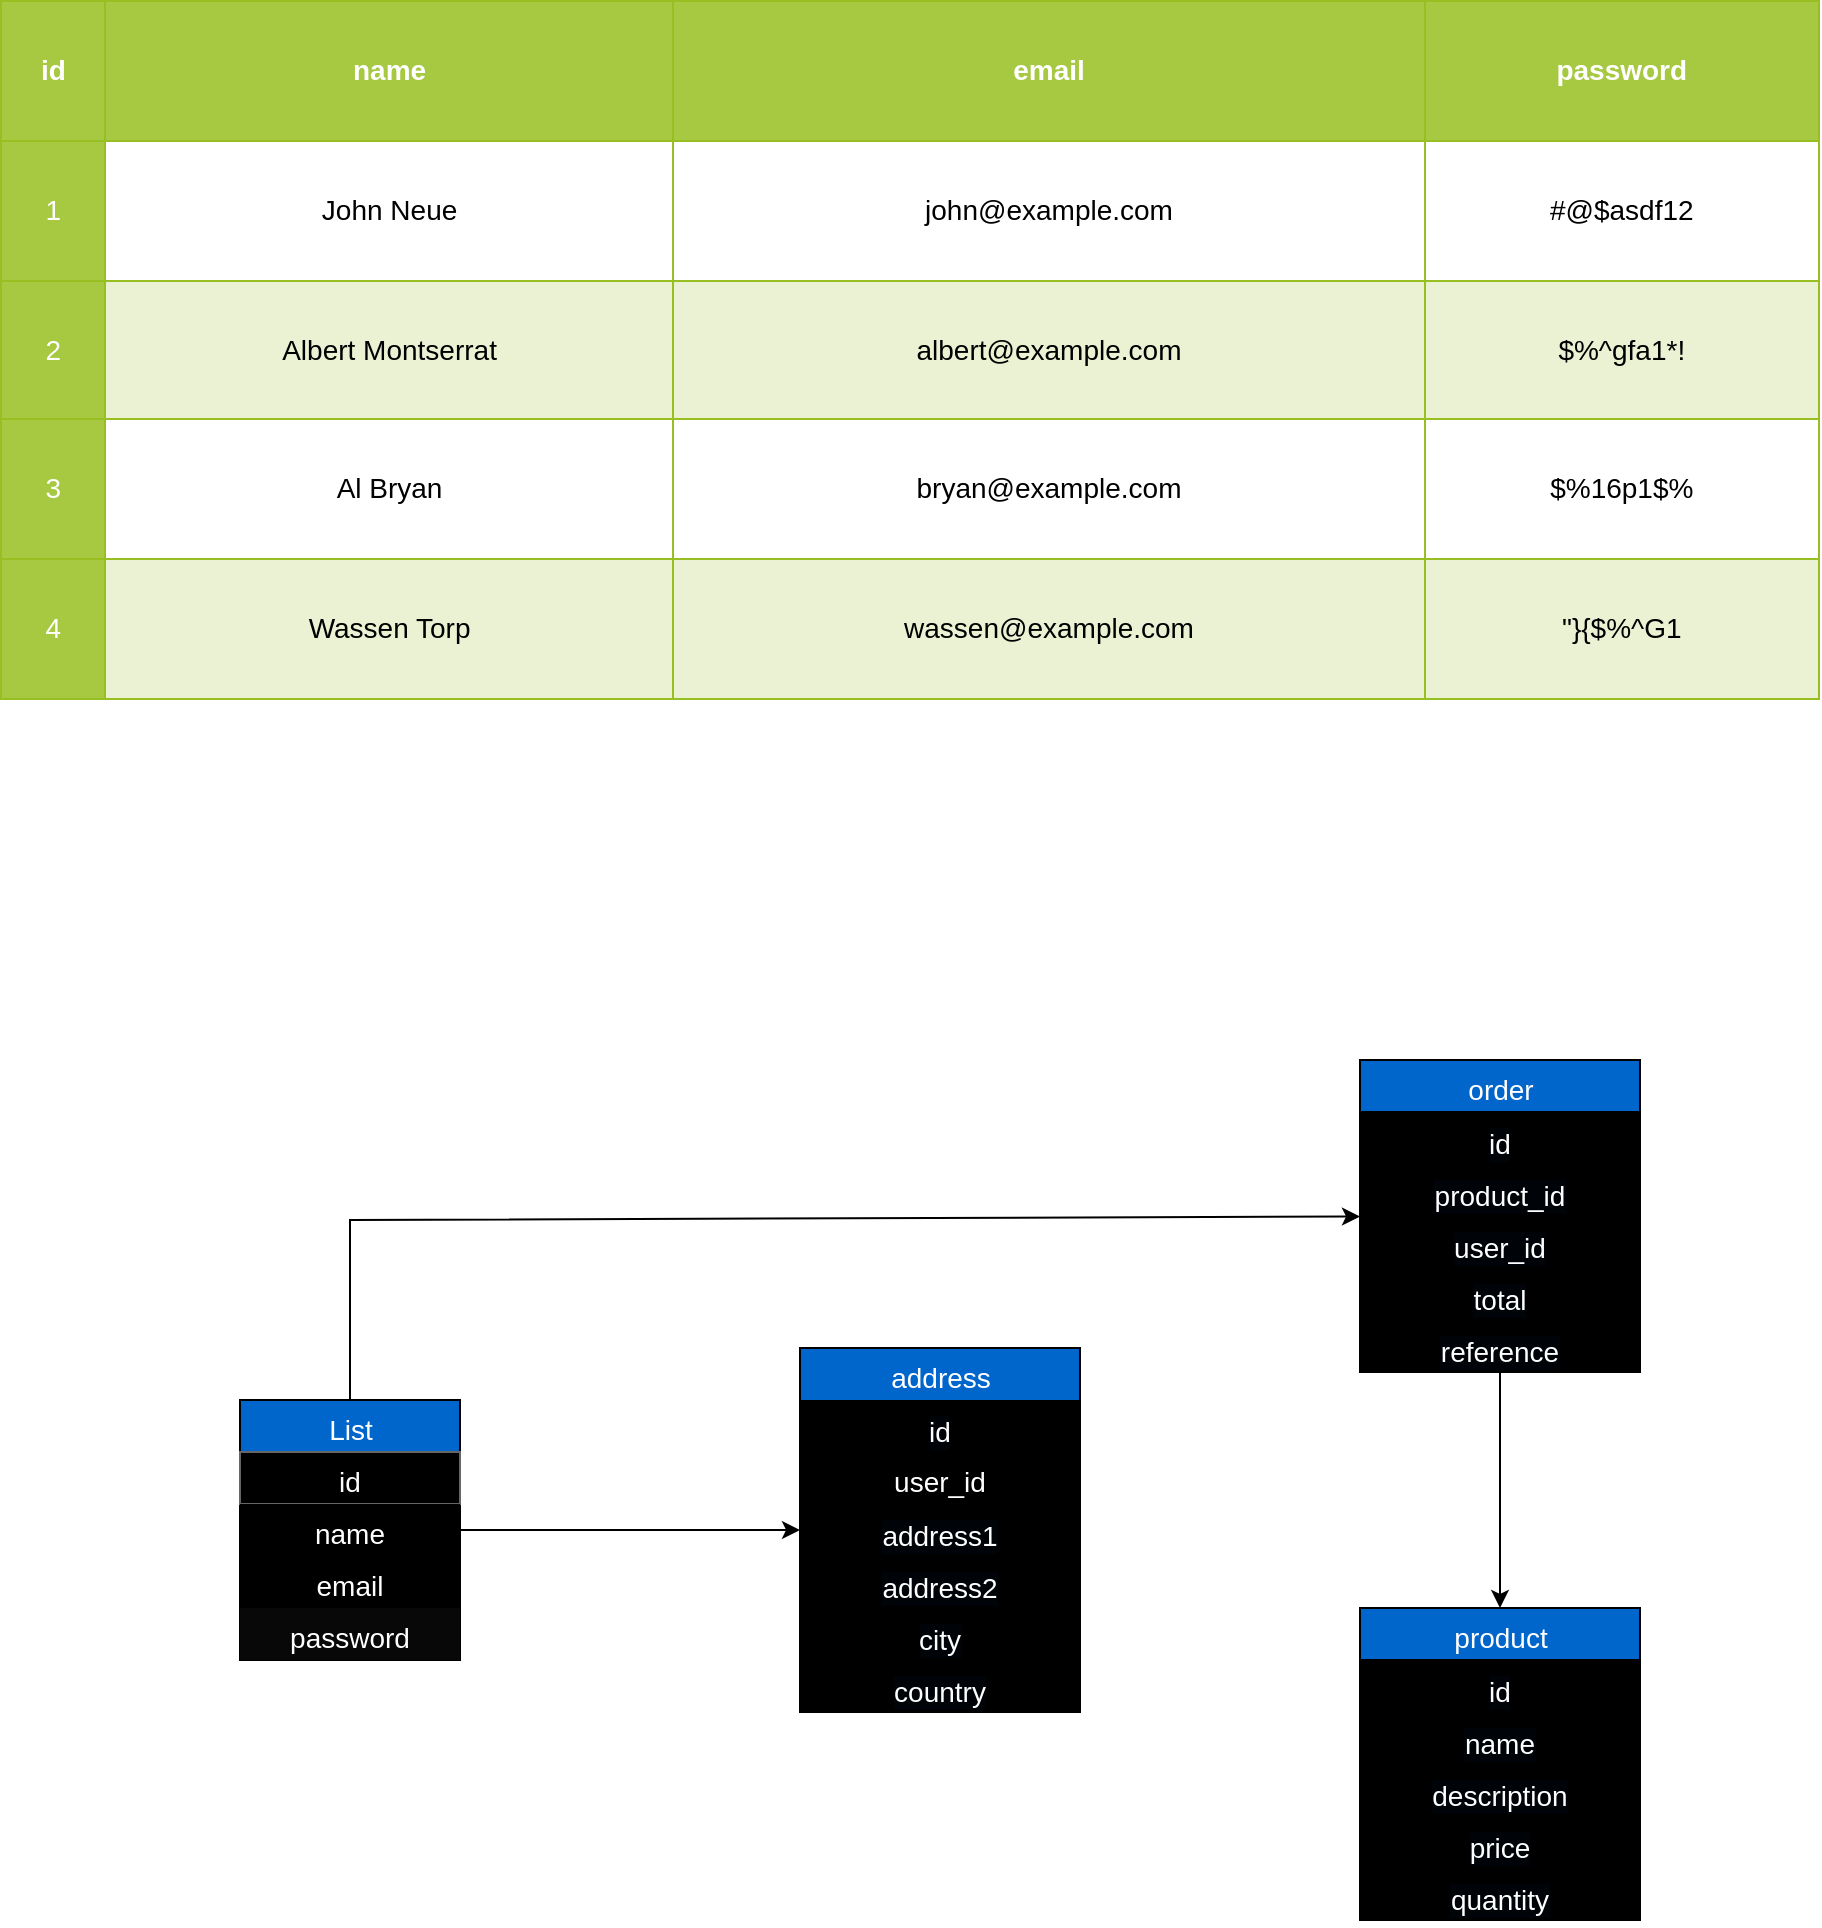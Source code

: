 <mxfile version="24.4.9" type="github">
  <diagram name="Page-1" id="bd83a815-5ea8-2e97-e5ec-87c9f400f2fa">
    <mxGraphModel dx="1222" dy="628" grid="1" gridSize="10" guides="1" tooltips="1" connect="1" arrows="1" fold="1" page="1" pageScale="1.5" pageWidth="1169" pageHeight="826" background="none" math="0" shadow="0">
      <root>
        <mxCell id="0" style=";html=1;" />
        <mxCell id="1" style=";html=1;" parent="0" />
        <mxCell id="1516e18e63f93b96-1" value="&lt;table border=&quot;1&quot; width=&quot;100%&quot; cellpadding=&quot;4&quot; style=&quot;width: 100% ; height: 100% ; border-collapse: collapse&quot;&gt;&lt;tbody&gt;&lt;tr style=&quot;background-color: #a7c942 ; color: #ffffff ; border: 1px solid #98bf21&quot;&gt;&lt;th style=&quot;&quot;&gt;id&lt;/th&gt;&lt;th&gt;name&lt;/th&gt;&lt;th&gt;email&lt;/th&gt;&lt;th&gt;password&lt;/th&gt;&lt;/tr&gt;&lt;tr style=&quot;border: 1px solid #98bf21&quot;&gt;&lt;td style=&quot;background-color: #a7c942 ; color: #ffffff ; border: 1px solid #98bf21&quot;&gt;1&lt;/td&gt;&lt;td&gt;John Neue&lt;/td&gt;&lt;td&gt;john@example.com&lt;/td&gt;&lt;td&gt;#@$asdf12&lt;/td&gt;&lt;/tr&gt;&lt;tr style=&quot;background-color: #eaf2d3 ; border: 1px solid #98bf21&quot;&gt;&lt;td style=&quot;background-color: #a7c942 ; color: #ffffff ; border: 1px solid #98bf21&quot;&gt;2&lt;/td&gt;&lt;td&gt;Albert Montserrat&lt;/td&gt;&lt;td&gt;albert@example.com&lt;/td&gt;&lt;td&gt;$%^gfa1*!&lt;/td&gt;&lt;/tr&gt;&lt;tr style=&quot;border: 1px solid #98bf21&quot;&gt;&lt;td style=&quot;background-color: #a7c942 ; color: #ffffff ; border: 1px solid #98bf21&quot;&gt;3&lt;/td&gt;&lt;td&gt;Al Bryan&lt;/td&gt;&lt;td&gt;bryan@example.com&lt;/td&gt;&lt;td&gt;$%16p1$%&lt;/td&gt;&lt;/tr&gt;&lt;tr style=&quot;background-color: #eaf2d3 ; border: 1px solid #98bf21&quot;&gt;&lt;td style=&quot;background-color: #a7c942 ; color: #ffffff ; border: 1px solid #98bf21&quot;&gt;4&lt;/td&gt;&lt;td&gt;Wassen Torp&lt;/td&gt;&lt;td&gt;wassen@example.com&lt;/td&gt;&lt;td&gt;&quot;}{$%^G1&lt;/td&gt;&lt;/tr&gt;&lt;/tbody&gt;&lt;/table&gt;" style="text;html=1;overflow=fill;rounded=0;shadow=0;fontSize=14;align=center;" parent="1" vertex="1">
          <mxGeometry x="250" y="150" width="910" height="350" as="geometry" />
        </mxCell>
        <mxCell id="UpNpqDJYKlMEkV9YRlDN-5" value="List" style="swimlane;fontStyle=0;childLayout=stackLayout;horizontal=1;startSize=26;horizontalStack=0;resizeParent=1;resizeParentMax=0;resizeLast=0;collapsible=1;marginBottom=0;html=1;rounded=0;shadow=0;fillStyle=auto;align=center;verticalAlign=top;fontFamily=Helvetica;fontSize=14;labelBorderColor=none;labelBackgroundColor=none;fillColor=#0066CC;fontColor=#FFFFFF;" vertex="1" parent="1">
          <mxGeometry x="370" y="850" width="110" height="130" as="geometry" />
        </mxCell>
        <mxCell id="UpNpqDJYKlMEkV9YRlDN-6" value="&lt;span style=&quot;&quot;&gt;&lt;font&gt;id&lt;/font&gt;&lt;/span&gt;" style="text;align=center;verticalAlign=top;spacingLeft=4;spacingRight=4;overflow=hidden;rotatable=0;points=[[0,0.5],[1,0.5]];portConstraint=eastwest;whiteSpace=wrap;html=1;fontFamily=Helvetica;fontSize=14;labelBorderColor=none;labelBackgroundColor=none;fillColor=#000000;fontColor=#FCFCFC;strokeColor=#666666;" vertex="1" parent="UpNpqDJYKlMEkV9YRlDN-5">
          <mxGeometry y="26" width="110" height="26" as="geometry" />
        </mxCell>
        <mxCell id="UpNpqDJYKlMEkV9YRlDN-7" value="&lt;span style=&quot;&quot;&gt;&lt;font&gt;name&lt;/font&gt;&lt;/span&gt;" style="text;strokeColor=none;fillColor=#000000;align=center;verticalAlign=top;spacingLeft=4;spacingRight=4;overflow=hidden;rotatable=0;points=[[0,0.5],[1,0.5]];portConstraint=eastwest;whiteSpace=wrap;html=1;fontFamily=Helvetica;fontSize=14;fontColor=#FFFFFF;labelBorderColor=none;labelBackgroundColor=none;" vertex="1" parent="UpNpqDJYKlMEkV9YRlDN-5">
          <mxGeometry y="52" width="110" height="26" as="geometry" />
        </mxCell>
        <mxCell id="UpNpqDJYKlMEkV9YRlDN-8" value="email" style="text;strokeColor=none;fillColor=#000000;align=center;verticalAlign=top;spacingLeft=4;spacingRight=4;overflow=hidden;rotatable=0;points=[[0,0.5],[1,0.5]];portConstraint=eastwest;whiteSpace=wrap;html=1;fontFamily=Helvetica;fontSize=14;fontColor=#FFFFFF;labelBorderColor=none;labelBackgroundColor=none;" vertex="1" parent="UpNpqDJYKlMEkV9YRlDN-5">
          <mxGeometry y="78" width="110" height="26" as="geometry" />
        </mxCell>
        <mxCell id="UpNpqDJYKlMEkV9YRlDN-9" value="password" style="text;strokeColor=none;fillColor=#080808;align=center;verticalAlign=top;spacingLeft=4;spacingRight=4;overflow=hidden;rotatable=0;points=[[0,0.5],[1,0.5]];portConstraint=eastwest;whiteSpace=wrap;html=1;fontFamily=Helvetica;fontSize=14;fontColor=#FFFFFF;labelBorderColor=none;labelBackgroundColor=none;" vertex="1" parent="UpNpqDJYKlMEkV9YRlDN-5">
          <mxGeometry y="104" width="110" height="26" as="geometry" />
        </mxCell>
        <mxCell id="UpNpqDJYKlMEkV9YRlDN-10" value="address" style="swimlane;fontStyle=0;childLayout=stackLayout;horizontal=1;startSize=26;fillColor=#0066CC;horizontalStack=0;resizeParent=1;resizeParentMax=0;resizeLast=0;collapsible=1;marginBottom=0;html=1;rounded=0;shadow=0;fillStyle=auto;align=center;verticalAlign=top;fontFamily=Helvetica;fontSize=14;fontColor=#FFFFFF;labelBorderColor=none;labelBackgroundColor=none;swimlaneLine=0;" vertex="1" parent="1">
          <mxGeometry x="650" y="824" width="140" height="182" as="geometry" />
        </mxCell>
        <mxCell id="UpNpqDJYKlMEkV9YRlDN-11" value="id" style="text;strokeColor=none;fillColor=#000000;align=center;verticalAlign=top;spacingLeft=4;spacingRight=4;overflow=hidden;rotatable=0;points=[[0,0.5],[1,0.5]];portConstraint=eastwest;whiteSpace=wrap;html=1;fontFamily=Helvetica;fontSize=14;fontColor=#FFFFFF;labelBorderColor=default;labelBackgroundColor=#000408;" vertex="1" parent="UpNpqDJYKlMEkV9YRlDN-10">
          <mxGeometry y="26" width="140" height="26" as="geometry" />
        </mxCell>
        <mxCell id="UpNpqDJYKlMEkV9YRlDN-12" value="user_id" style="text;strokeColor=none;fillColor=#000000;align=center;verticalAlign=top;spacingLeft=4;spacingRight=4;overflow=hidden;rotatable=0;points=[[0,0.5],[1,0.5]];portConstraint=eastwest;fontFamily=Helvetica;fontSize=14;fontColor=#FFFFFF;labelBorderColor=none;labelBackgroundColor=none;html=1;" vertex="1" parent="UpNpqDJYKlMEkV9YRlDN-10">
          <mxGeometry y="52" width="140" height="26" as="geometry" />
        </mxCell>
        <mxCell id="UpNpqDJYKlMEkV9YRlDN-13" value="address1" style="text;strokeColor=none;fillColor=#000000;align=center;verticalAlign=top;spacingLeft=4;spacingRight=4;overflow=hidden;rotatable=0;points=[[0,0.5],[1,0.5]];portConstraint=eastwest;whiteSpace=wrap;html=1;fontFamily=Helvetica;fontSize=14;fontColor=#FFFFFF;labelBorderColor=default;labelBackgroundColor=#000408;" vertex="1" parent="UpNpqDJYKlMEkV9YRlDN-10">
          <mxGeometry y="78" width="140" height="26" as="geometry" />
        </mxCell>
        <mxCell id="UpNpqDJYKlMEkV9YRlDN-26" value="address2" style="text;strokeColor=none;fillColor=#000000;align=center;verticalAlign=top;spacingLeft=4;spacingRight=4;overflow=hidden;rotatable=0;points=[[0,0.5],[1,0.5]];portConstraint=eastwest;whiteSpace=wrap;html=1;fontFamily=Helvetica;fontSize=14;fontColor=#FFFFFF;labelBorderColor=default;labelBackgroundColor=#000408;" vertex="1" parent="UpNpqDJYKlMEkV9YRlDN-10">
          <mxGeometry y="104" width="140" height="26" as="geometry" />
        </mxCell>
        <mxCell id="UpNpqDJYKlMEkV9YRlDN-27" value="city" style="text;strokeColor=none;fillColor=#000000;align=center;verticalAlign=top;spacingLeft=4;spacingRight=4;overflow=hidden;rotatable=0;points=[[0,0.5],[1,0.5]];portConstraint=eastwest;whiteSpace=wrap;html=1;fontFamily=Helvetica;fontSize=14;fontColor=#FFFFFF;labelBorderColor=default;labelBackgroundColor=#000408;" vertex="1" parent="UpNpqDJYKlMEkV9YRlDN-10">
          <mxGeometry y="130" width="140" height="26" as="geometry" />
        </mxCell>
        <mxCell id="UpNpqDJYKlMEkV9YRlDN-28" value="country" style="text;strokeColor=none;fillColor=#000000;align=center;verticalAlign=top;spacingLeft=4;spacingRight=4;overflow=hidden;rotatable=0;points=[[0,0.5],[1,0.5]];portConstraint=eastwest;whiteSpace=wrap;html=1;fontFamily=Helvetica;fontSize=14;fontColor=#FFFFFF;labelBorderColor=default;labelBackgroundColor=#000408;" vertex="1" parent="UpNpqDJYKlMEkV9YRlDN-10">
          <mxGeometry y="156" width="140" height="26" as="geometry" />
        </mxCell>
        <mxCell id="UpNpqDJYKlMEkV9YRlDN-14" value="&lt;span style=&quot;&quot;&gt;order&lt;/span&gt;" style="swimlane;fontStyle=0;childLayout=stackLayout;horizontal=1;startSize=26;fillColor=#0066CC;horizontalStack=0;resizeParent=1;resizeParentMax=0;resizeLast=0;collapsible=1;marginBottom=0;html=1;rounded=0;shadow=0;fillStyle=auto;align=center;verticalAlign=top;fontFamily=Helvetica;fontSize=14;fontColor=#FFFFFF;labelBorderColor=none;labelBackgroundColor=none;" vertex="1" parent="1">
          <mxGeometry x="930" y="680" width="140" height="156" as="geometry" />
        </mxCell>
        <mxCell id="UpNpqDJYKlMEkV9YRlDN-15" value="id" style="text;strokeColor=none;fillColor=#000000;align=center;verticalAlign=top;spacingLeft=4;spacingRight=4;overflow=hidden;rotatable=0;points=[[0,0.5],[1,0.5]];portConstraint=eastwest;whiteSpace=wrap;html=1;fontFamily=Helvetica;fontSize=14;fontColor=#FFFFFF;labelBorderColor=default;labelBackgroundColor=#000408;" vertex="1" parent="UpNpqDJYKlMEkV9YRlDN-14">
          <mxGeometry y="26" width="140" height="26" as="geometry" />
        </mxCell>
        <mxCell id="UpNpqDJYKlMEkV9YRlDN-16" value="product_id" style="text;strokeColor=none;fillColor=#000000;align=center;verticalAlign=top;spacingLeft=4;spacingRight=4;overflow=hidden;rotatable=0;points=[[0,0.5],[1,0.5]];portConstraint=eastwest;whiteSpace=wrap;html=1;fontFamily=Helvetica;fontSize=14;fontColor=#FFFFFF;labelBorderColor=default;labelBackgroundColor=#000408;" vertex="1" parent="UpNpqDJYKlMEkV9YRlDN-14">
          <mxGeometry y="52" width="140" height="26" as="geometry" />
        </mxCell>
        <mxCell id="UpNpqDJYKlMEkV9YRlDN-17" value="user_id" style="text;strokeColor=none;fillColor=#000000;align=center;verticalAlign=top;spacingLeft=4;spacingRight=4;overflow=hidden;rotatable=0;points=[[0,0.5],[1,0.5]];portConstraint=eastwest;whiteSpace=wrap;html=1;fontFamily=Helvetica;fontSize=14;fontColor=#FFFFFF;labelBorderColor=default;labelBackgroundColor=#000408;" vertex="1" parent="UpNpqDJYKlMEkV9YRlDN-14">
          <mxGeometry y="78" width="140" height="26" as="geometry" />
        </mxCell>
        <mxCell id="UpNpqDJYKlMEkV9YRlDN-29" value="total" style="text;strokeColor=none;fillColor=#000000;align=center;verticalAlign=top;spacingLeft=4;spacingRight=4;overflow=hidden;rotatable=0;points=[[0,0.5],[1,0.5]];portConstraint=eastwest;whiteSpace=wrap;html=1;fontFamily=Helvetica;fontSize=14;fontColor=#FFFFFF;labelBorderColor=default;labelBackgroundColor=#000408;" vertex="1" parent="UpNpqDJYKlMEkV9YRlDN-14">
          <mxGeometry y="104" width="140" height="26" as="geometry" />
        </mxCell>
        <mxCell id="UpNpqDJYKlMEkV9YRlDN-30" value="reference" style="text;strokeColor=none;fillColor=#000000;align=center;verticalAlign=top;spacingLeft=4;spacingRight=4;overflow=hidden;rotatable=0;points=[[0,0.5],[1,0.5]];portConstraint=eastwest;whiteSpace=wrap;html=1;fontFamily=Helvetica;fontSize=14;fontColor=#FFFFFF;labelBorderColor=default;labelBackgroundColor=#000408;" vertex="1" parent="UpNpqDJYKlMEkV9YRlDN-14">
          <mxGeometry y="130" width="140" height="26" as="geometry" />
        </mxCell>
        <mxCell id="UpNpqDJYKlMEkV9YRlDN-18" value="product" style="swimlane;fontStyle=0;childLayout=stackLayout;horizontal=1;startSize=26;fillColor=#0066CC;horizontalStack=0;resizeParent=1;resizeParentMax=0;resizeLast=0;collapsible=1;marginBottom=0;html=1;rounded=0;shadow=0;fillStyle=auto;align=center;verticalAlign=top;fontFamily=Helvetica;fontSize=14;fontColor=#FFFFFF;labelBorderColor=none;labelBackgroundColor=none;" vertex="1" parent="1">
          <mxGeometry x="930" y="954" width="140" height="156" as="geometry" />
        </mxCell>
        <mxCell id="UpNpqDJYKlMEkV9YRlDN-19" value="id" style="text;strokeColor=none;fillColor=#000000;align=center;verticalAlign=top;spacingLeft=4;spacingRight=4;overflow=hidden;rotatable=0;points=[[0,0.5],[1,0.5]];portConstraint=eastwest;whiteSpace=wrap;html=1;fontFamily=Helvetica;fontSize=14;fontColor=#FFFFFF;labelBorderColor=default;labelBackgroundColor=#000408;" vertex="1" parent="UpNpqDJYKlMEkV9YRlDN-18">
          <mxGeometry y="26" width="140" height="26" as="geometry" />
        </mxCell>
        <mxCell id="UpNpqDJYKlMEkV9YRlDN-20" value="name" style="text;strokeColor=none;fillColor=#000000;align=center;verticalAlign=top;spacingLeft=4;spacingRight=4;overflow=hidden;rotatable=0;points=[[0,0.5],[1,0.5]];portConstraint=eastwest;whiteSpace=wrap;html=1;fontFamily=Helvetica;fontSize=14;fontColor=#FFFFFF;labelBorderColor=default;labelBackgroundColor=#000408;" vertex="1" parent="UpNpqDJYKlMEkV9YRlDN-18">
          <mxGeometry y="52" width="140" height="26" as="geometry" />
        </mxCell>
        <mxCell id="UpNpqDJYKlMEkV9YRlDN-21" value="description" style="text;strokeColor=none;fillColor=#000000;align=center;verticalAlign=top;spacingLeft=4;spacingRight=4;overflow=hidden;rotatable=0;points=[[0,0.5],[1,0.5]];portConstraint=eastwest;whiteSpace=wrap;html=1;fontFamily=Helvetica;fontSize=14;fontColor=#FFFFFF;labelBorderColor=default;labelBackgroundColor=#000408;" vertex="1" parent="UpNpqDJYKlMEkV9YRlDN-18">
          <mxGeometry y="78" width="140" height="26" as="geometry" />
        </mxCell>
        <mxCell id="UpNpqDJYKlMEkV9YRlDN-31" value="price" style="text;strokeColor=none;fillColor=#000000;align=center;verticalAlign=top;spacingLeft=4;spacingRight=4;overflow=hidden;rotatable=0;points=[[0,0.5],[1,0.5]];portConstraint=eastwest;whiteSpace=wrap;html=1;fontFamily=Helvetica;fontSize=14;fontColor=#FFFFFF;labelBorderColor=default;labelBackgroundColor=#000408;" vertex="1" parent="UpNpqDJYKlMEkV9YRlDN-18">
          <mxGeometry y="104" width="140" height="26" as="geometry" />
        </mxCell>
        <mxCell id="UpNpqDJYKlMEkV9YRlDN-32" value="quantity" style="text;strokeColor=none;fillColor=#000000;align=center;verticalAlign=top;spacingLeft=4;spacingRight=4;overflow=hidden;rotatable=0;points=[[0,0.5],[1,0.5]];portConstraint=eastwest;whiteSpace=wrap;html=1;fontFamily=Helvetica;fontSize=14;fontColor=#FFFFFF;labelBorderColor=default;labelBackgroundColor=#000408;" vertex="1" parent="UpNpqDJYKlMEkV9YRlDN-18">
          <mxGeometry y="130" width="140" height="26" as="geometry" />
        </mxCell>
        <mxCell id="UpNpqDJYKlMEkV9YRlDN-33" value="" style="endArrow=classic;html=1;rounded=0;fontFamily=Helvetica;fontSize=14;fontColor=#FFFFFF;labelBorderColor=default;labelBackgroundColor=#000408;" edge="1" parent="1" source="UpNpqDJYKlMEkV9YRlDN-5" target="UpNpqDJYKlMEkV9YRlDN-14">
          <mxGeometry width="50" height="50" relative="1" as="geometry">
            <mxPoint x="450" y="780" as="sourcePoint" />
            <mxPoint x="500" y="730" as="targetPoint" />
            <Array as="points">
              <mxPoint x="425" y="760" />
            </Array>
          </mxGeometry>
        </mxCell>
        <mxCell id="UpNpqDJYKlMEkV9YRlDN-34" value="" style="endArrow=classic;html=1;rounded=0;fontFamily=Helvetica;fontSize=14;fontColor=#FFFFFF;labelBorderColor=default;labelBackgroundColor=#000408;" edge="1" parent="1" source="UpNpqDJYKlMEkV9YRlDN-5" target="UpNpqDJYKlMEkV9YRlDN-10">
          <mxGeometry width="50" height="50" relative="1" as="geometry">
            <mxPoint x="530" y="900" as="sourcePoint" />
            <mxPoint x="580" y="850" as="targetPoint" />
          </mxGeometry>
        </mxCell>
        <mxCell id="UpNpqDJYKlMEkV9YRlDN-36" value="" style="endArrow=classic;html=1;rounded=0;fontFamily=Helvetica;fontSize=14;fontColor=#FFFFFF;labelBorderColor=default;labelBackgroundColor=#000408;" edge="1" parent="1" source="UpNpqDJYKlMEkV9YRlDN-14" target="UpNpqDJYKlMEkV9YRlDN-18">
          <mxGeometry width="50" height="50" relative="1" as="geometry">
            <mxPoint x="1110" y="880" as="sourcePoint" />
            <mxPoint x="1160" y="830" as="targetPoint" />
          </mxGeometry>
        </mxCell>
      </root>
    </mxGraphModel>
  </diagram>
</mxfile>
